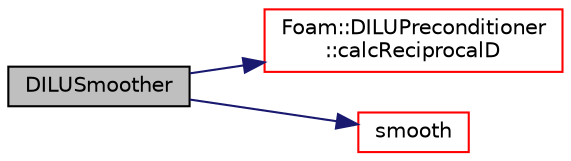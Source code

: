 digraph "DILUSmoother"
{
  bgcolor="transparent";
  edge [fontname="Helvetica",fontsize="10",labelfontname="Helvetica",labelfontsize="10"];
  node [fontname="Helvetica",fontsize="10",shape=record];
  rankdir="LR";
  Node1 [label="DILUSmoother",height=0.2,width=0.4,color="black", fillcolor="grey75", style="filled", fontcolor="black"];
  Node1 -> Node2 [color="midnightblue",fontsize="10",style="solid",fontname="Helvetica"];
  Node2 [label="Foam::DILUPreconditioner\l::calcReciprocalD",height=0.2,width=0.4,color="red",URL="$a00536.html#a0e2f579bbf250828b4e3f250dbadf455",tooltip="Calculate the reciprocal of the preconditioned diagonal. "];
  Node1 -> Node3 [color="midnightblue",fontsize="10",style="solid",fontname="Helvetica"];
  Node3 [label="smooth",height=0.2,width=0.4,color="red",URL="$a00537.html#add1d7a70b695e21e3677e07a4805a97a",tooltip="Smooth the solution for a given number of sweeps. "];
}
